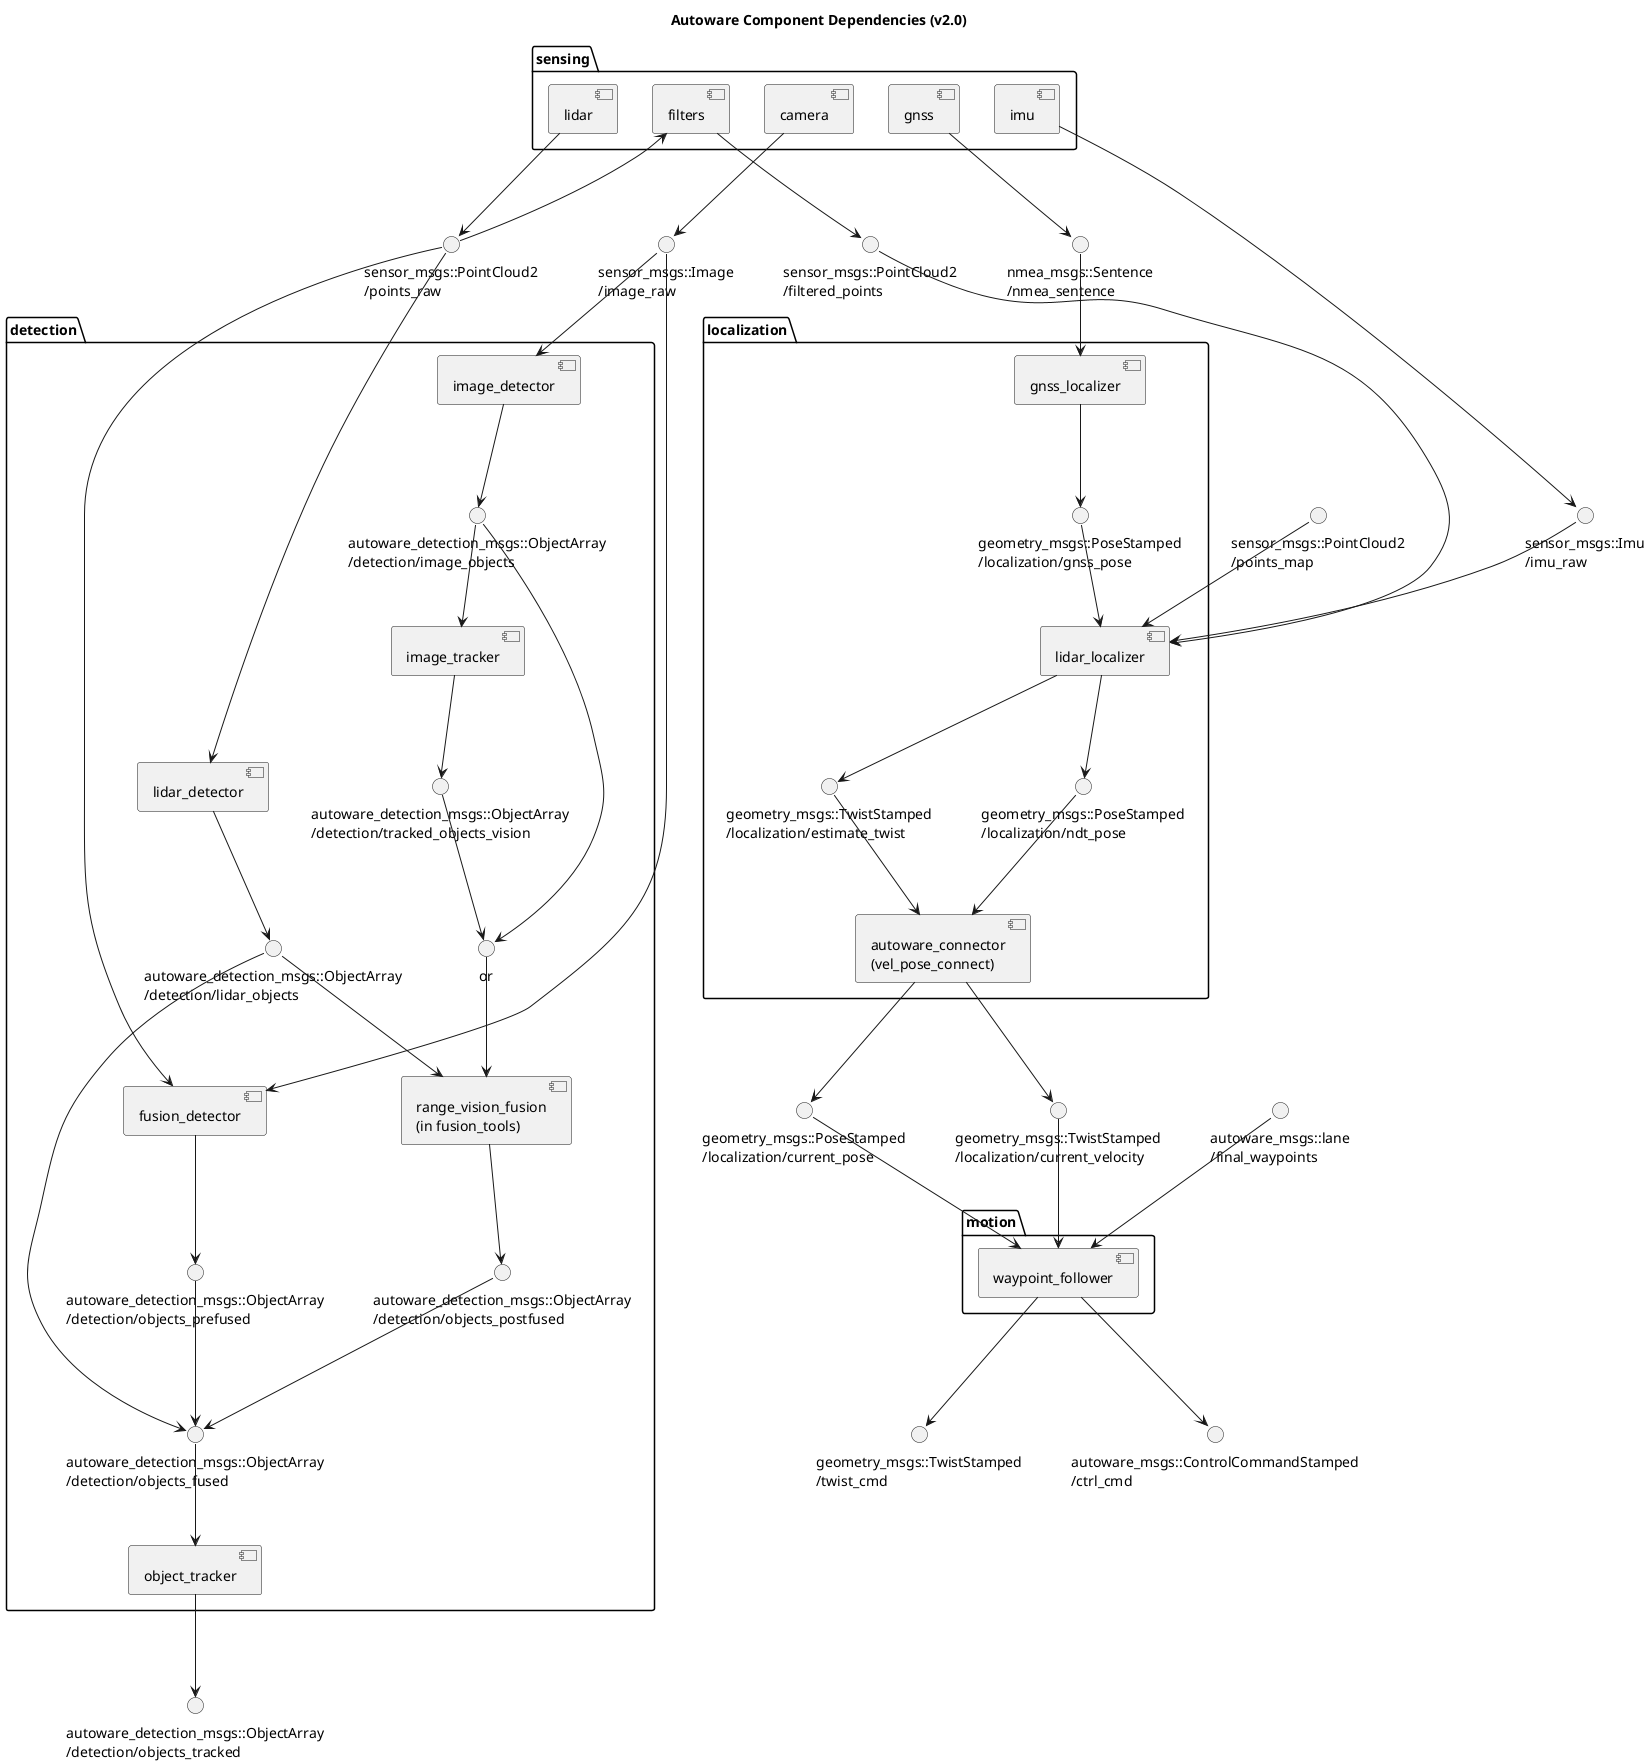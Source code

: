 @startuml

title Autoware Component Dependencies (v2.0)

() "sensor_msgs::Image\n/image_raw" as image_raw
() "sensor_msgs::PointCloud2\n/points_raw" as points_raw
() "sensor_msgs::PointCloud2\n/filtered_points" as filtered_points
() "sensor_msgs::Imu\n/imu_raw" as imu_raw 
() "nmea_msgs::Sentence\n/nmea_sentence" as nmea_sentence

folder sensing {
    [camera]
    'outputs
    camera --> image_raw

    [lidar]
    'outputs
    lidar --> points_raw

    [filters]
    'inputs
    points_raw --> filters
    'outputs
    filters --> filtered_points

    [imu]
    'outputs
    imu --> imu_raw

    [gnss]
    'outputs
    gnss --> nmea_sentence
}

() "autoware_detection_msgs::ObjectArray\n/detection/objects_tracked" as objects_tracked
'() "autoware_detection_msgs::TrafficLight\n/detection/traffic_light_color" as traffic_light_color

folder detection {
    () "autoware_detection_msgs::ObjectArray\n/detection/image_objects" as detected_objects_vision
    () "autoware_detection_msgs::ObjectArray\n/detection/tracked_objects_vision" as tracked_objects_vision
    () "or" as image_objects
    () "autoware_detection_msgs::ObjectArray\n/detection/lidar_objects" as detected_objects_lidar
    () "autoware_detection_msgs::ObjectArray\n/detection/objects_postfused" as detected_objects_combined
    () "autoware_detection_msgs::ObjectArray\n/detection/objects_prefused" as detected_objects_fused
    () "autoware_detection_msgs::ObjectArray\n/detection/objects_fused" as objects_fused

    [image_detector]
    'inputs
    image_raw --> image_detector
    'outputs
    image_detector --> detected_objects_vision

    [image_tracker]
    'inputs
    detected_objects_vision --> image_tracker
    'outputs
    image_tracker --> tracked_objects_vision

    [lidar_detector]
    'inputs
    points_raw --> lidar_detector
    'outputs
    lidar_detector --> detected_objects_lidar

    [fusion_detector]
    'inputs
    image_raw --> fusion_detector
    points_raw --> fusion_detector
    'outputs
    fusion_detector --> detected_objects_fused

    [range_vision_fusion\n(in fusion_tools)] as fusion_tools
    'inputs
    image_objects --> fusion_tools
    detected_objects_lidar --> fusion_tools
    'outputs
    fusion_tools --> detected_objects_combined

    'connection
    detected_objects_vision --> image_objects
    tracked_objects_vision --> image_objects

    detected_objects_lidar --> objects_fused
    detected_objects_combined --> objects_fused
    detected_objects_fused --> objects_fused

    [object_tracker]
    'inputs
    objects_fused --> object_tracker
    'outputs
    object_tracker --> objects_tracked

    '[trafficlight_recognizer]
    'inputs
    'image_raw --> trafficlight_recognizer
    'outputs
    'trafficlight_recognizer --> traffic_light_color
}

'lidar_localizer
() "sensor_msgs::PointCloud2\n/points_map" as points_map

'vel_pose_connect
() "geometry_msgs::PoseStamped\n/localization/current_pose" as current_pose
() "geometry_msgs::TwistStamped\n/localization/current_velocity" as current_velocity

folder localization {
    () "geometry_msgs::PoseStamped\n/localization/gnss_pose" as gnss_pose
    () "geometry_msgs::TwistStamped\n/localization/estimate_twist" as estimate_twist
    () "geometry_msgs::PoseStamped\n/localization/ndt_pose" as ndt_pose

    [gnss_localizer]
    'inputs
    nmea_sentence --> gnss_localizer
    'outputs
    gnss_localizer --> gnss_pose

    [lidar_localizer]
    'inputs
    gnss_pose --> lidar_localizer
    filtered_points --> lidar_localizer
    points_map --> lidar_localizer
    imu_raw --> lidar_localizer
    'outputs
    lidar_localizer --> estimate_twist
    lidar_localizer --> ndt_pose

    [autoware_connector\n(vel_pose_connect)] as vel_pose_connect
    'inputs
    estimate_twist --> vel_pose_connect
    ndt_pose --> vel_pose_connect
    'outputs
    vel_pose_connect --> current_pose
    vel_pose_connect --> current_velocity

    '[dead_reckoner] @ Autoware v2.0
}

() "autoware_msgs::lane\n/final_waypoints" as final_waypoints
() "geometry_msgs::TwistStamped\n/twist_cmd" as twist_cmd
() "autoware_msgs::ControlCommandStamped\n/ctrl_cmd" as ctrl_cmd

folder motion {
    [waypoint_follower]
    'inputs
    current_pose --> waypoint_follower
    current_velocity --> waypoint_follower
    final_waypoints --> waypoint_follower
    'outputs
    waypoint_follower --> twist_cmd
    waypoint_follower --> ctrl_cmd
}

@enduml
